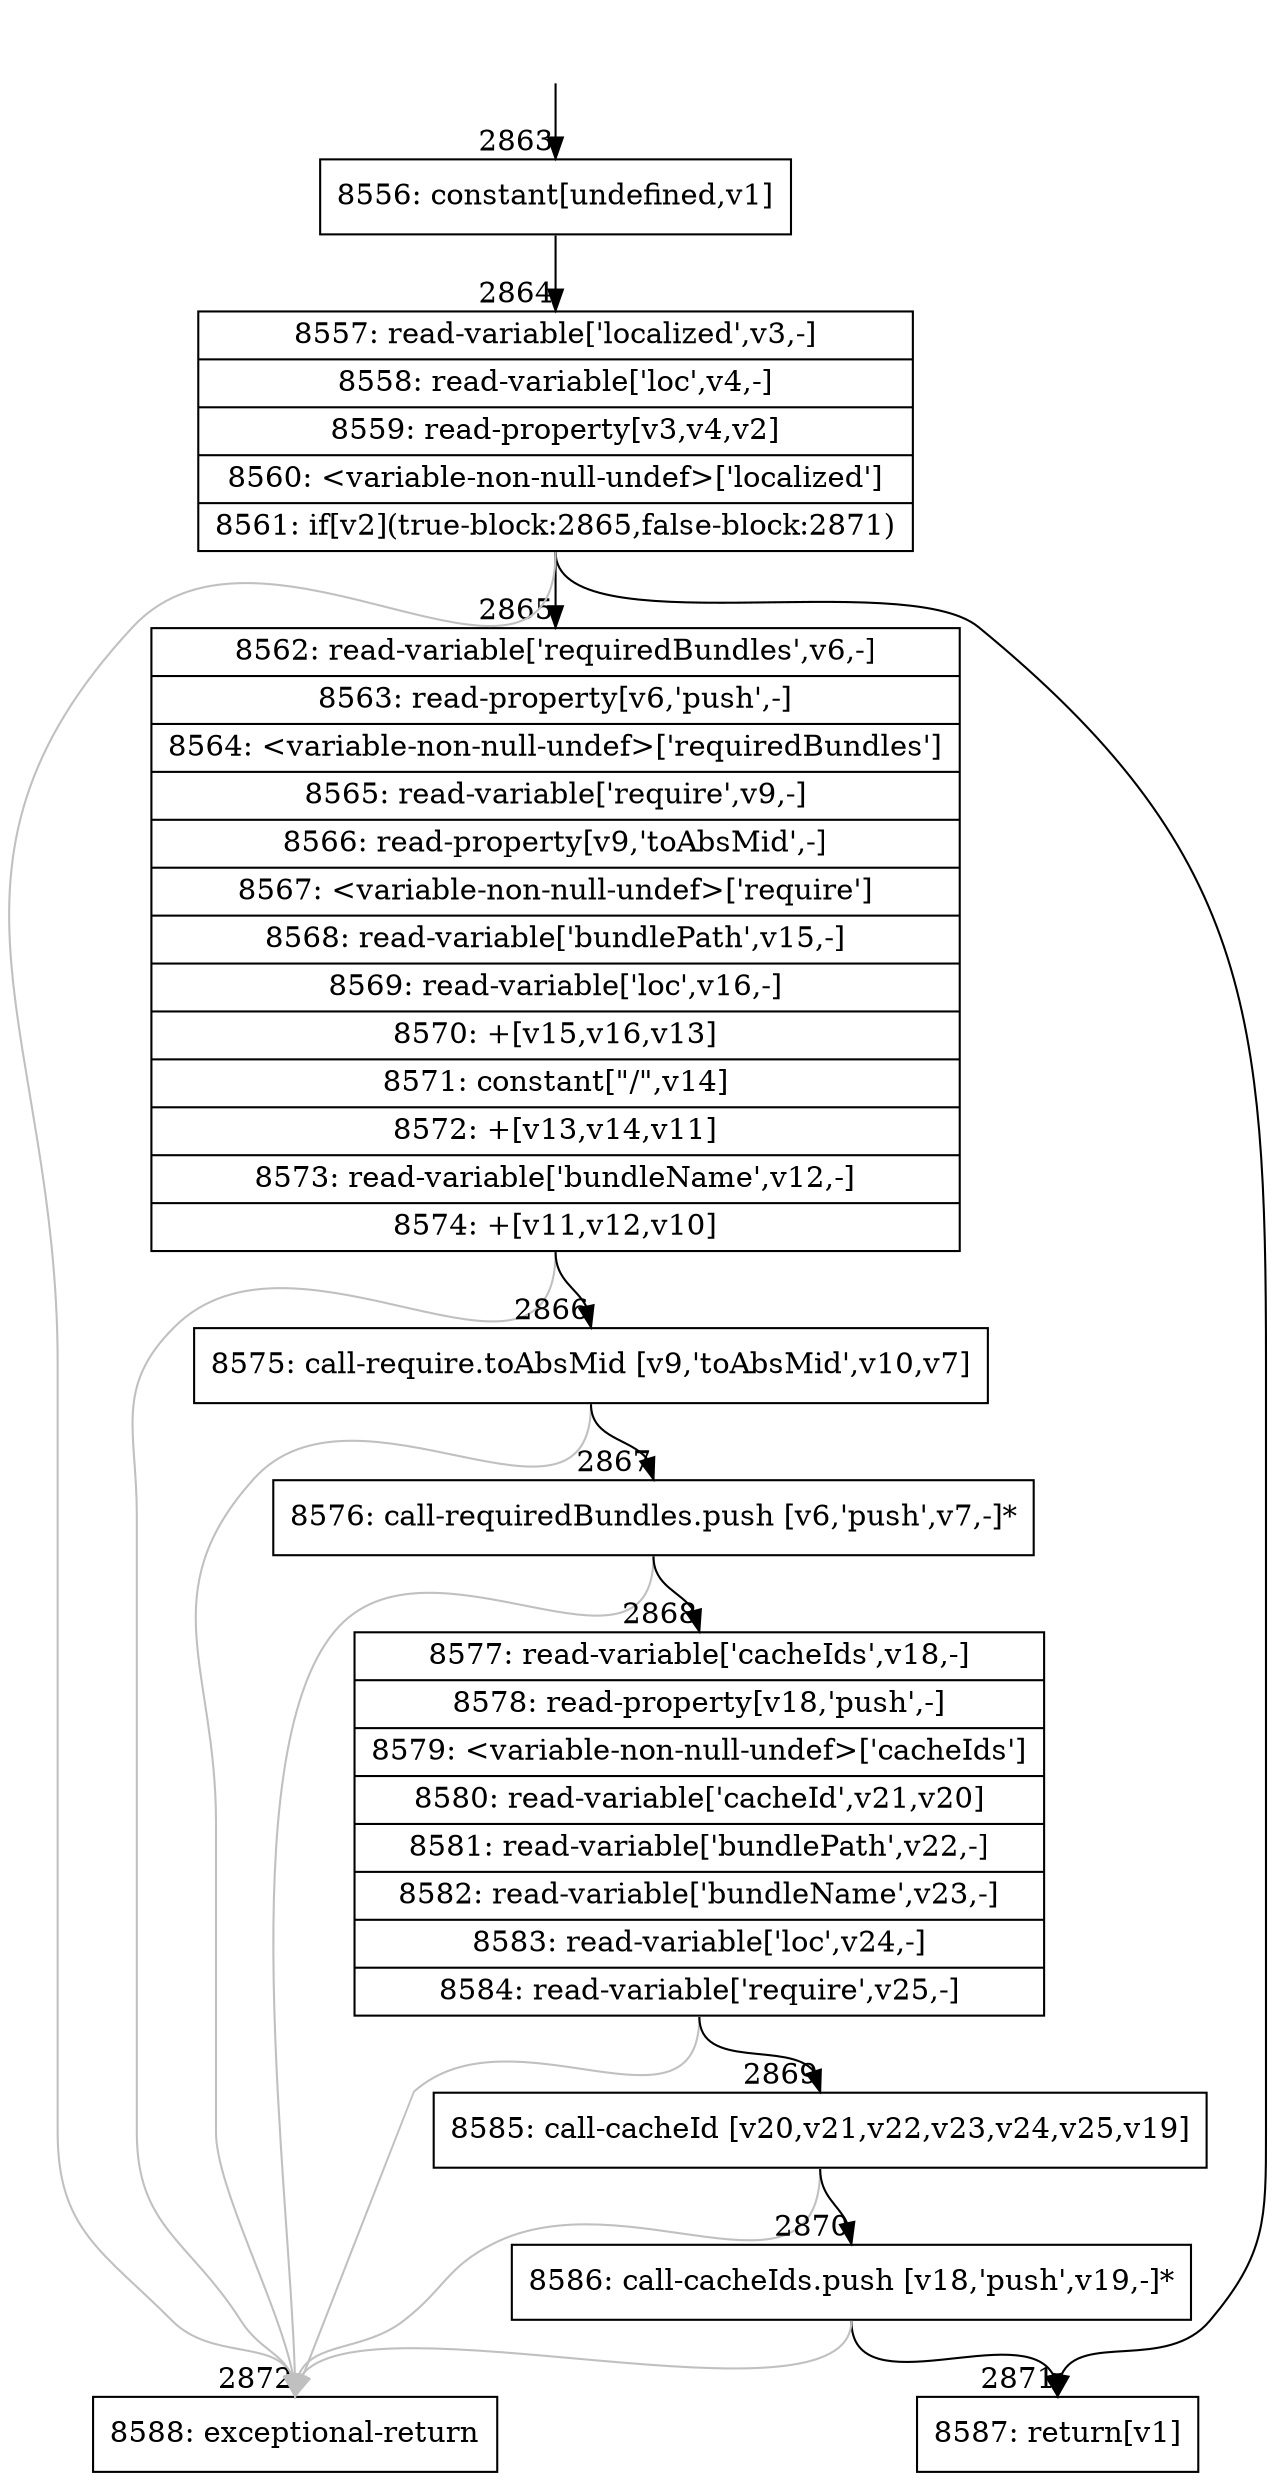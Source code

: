 digraph {
rankdir="TD"
BB_entry179[shape=none,label=""];
BB_entry179 -> BB2863 [tailport=s, headport=n, headlabel="    2863"]
BB2863 [shape=record label="{8556: constant[undefined,v1]}" ] 
BB2863 -> BB2864 [tailport=s, headport=n, headlabel="      2864"]
BB2864 [shape=record label="{8557: read-variable['localized',v3,-]|8558: read-variable['loc',v4,-]|8559: read-property[v3,v4,v2]|8560: \<variable-non-null-undef\>['localized']|8561: if[v2](true-block:2865,false-block:2871)}" ] 
BB2864 -> BB2865 [tailport=s, headport=n, headlabel="      2865"]
BB2864 -> BB2871 [tailport=s, headport=n, headlabel="      2871"]
BB2864 -> BB2872 [tailport=s, headport=n, color=gray, headlabel="      2872"]
BB2865 [shape=record label="{8562: read-variable['requiredBundles',v6,-]|8563: read-property[v6,'push',-]|8564: \<variable-non-null-undef\>['requiredBundles']|8565: read-variable['require',v9,-]|8566: read-property[v9,'toAbsMid',-]|8567: \<variable-non-null-undef\>['require']|8568: read-variable['bundlePath',v15,-]|8569: read-variable['loc',v16,-]|8570: +[v15,v16,v13]|8571: constant[\"/\",v14]|8572: +[v13,v14,v11]|8573: read-variable['bundleName',v12,-]|8574: +[v11,v12,v10]}" ] 
BB2865 -> BB2866 [tailport=s, headport=n, headlabel="      2866"]
BB2865 -> BB2872 [tailport=s, headport=n, color=gray]
BB2866 [shape=record label="{8575: call-require.toAbsMid [v9,'toAbsMid',v10,v7]}" ] 
BB2866 -> BB2867 [tailport=s, headport=n, headlabel="      2867"]
BB2866 -> BB2872 [tailport=s, headport=n, color=gray]
BB2867 [shape=record label="{8576: call-requiredBundles.push [v6,'push',v7,-]*}" ] 
BB2867 -> BB2868 [tailport=s, headport=n, headlabel="      2868"]
BB2867 -> BB2872 [tailport=s, headport=n, color=gray]
BB2868 [shape=record label="{8577: read-variable['cacheIds',v18,-]|8578: read-property[v18,'push',-]|8579: \<variable-non-null-undef\>['cacheIds']|8580: read-variable['cacheId',v21,v20]|8581: read-variable['bundlePath',v22,-]|8582: read-variable['bundleName',v23,-]|8583: read-variable['loc',v24,-]|8584: read-variable['require',v25,-]}" ] 
BB2868 -> BB2869 [tailport=s, headport=n, headlabel="      2869"]
BB2868 -> BB2872 [tailport=s, headport=n, color=gray]
BB2869 [shape=record label="{8585: call-cacheId [v20,v21,v22,v23,v24,v25,v19]}" ] 
BB2869 -> BB2870 [tailport=s, headport=n, headlabel="      2870"]
BB2869 -> BB2872 [tailport=s, headport=n, color=gray]
BB2870 [shape=record label="{8586: call-cacheIds.push [v18,'push',v19,-]*}" ] 
BB2870 -> BB2871 [tailport=s, headport=n]
BB2870 -> BB2872 [tailport=s, headport=n, color=gray]
BB2871 [shape=record label="{8587: return[v1]}" ] 
BB2872 [shape=record label="{8588: exceptional-return}" ] 
//#$~ 3281
}
